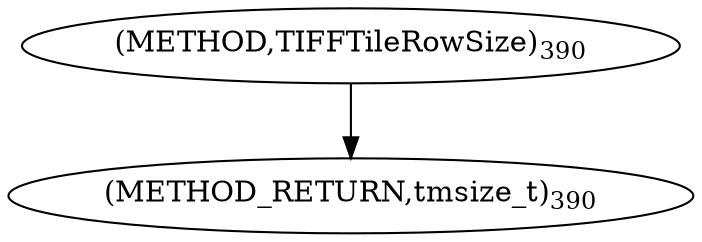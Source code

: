 digraph "TIFFTileRowSize" {  
"8615" [label = <(METHOD,TIFFTileRowSize)<SUB>390</SUB>> ]
"8617" [label = <(METHOD_RETURN,tmsize_t)<SUB>390</SUB>> ]
  "8615" -> "8617" 
}
